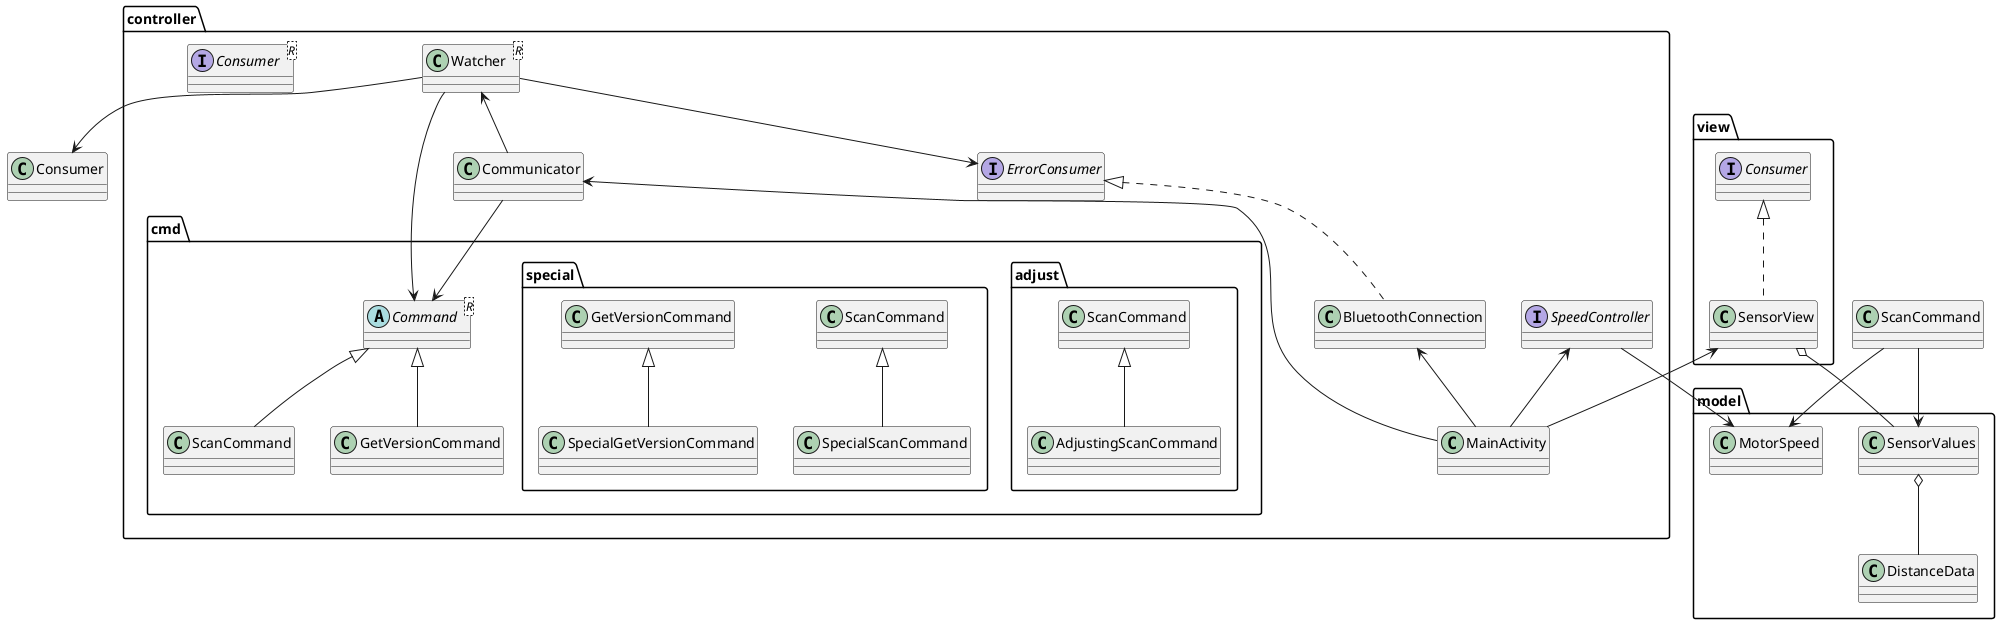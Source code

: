@startuml



package controller {
	class MainActivity
	class BluetoothConnection implements ErrorConsumer
	class Communicator
	class Watcher<R>
	interface SpeedController
	interface Consumer<R>
	interface ErrorConsumer
	package cmd {
		abstract class Command<R>
		class ScanCommand extends Command
		class GetVersionCommand extends Command
		package adjust {
			class AdjustingScanCommand extends ScanCommand
		}
		package special {
			class SpecialScanCommand extends ScanCommand
			class SpecialGetVersionCommand extends GetVersionCommand
		}
	}
}

package model {
	class DistanceData
	class MotorSpeed
	class SensorValues
}

package view {
	class SensorView implements Consumer
}

SpeedController <-- MainActivity
BluetoothConnection <-- MainActivity
SensorView <-- MainActivity
Communicator <-- MainActivity
Communicator --> Command
Watcher <-- Communicator
Watcher --> Consumer
Watcher --> ErrorConsumer
Watcher --> Command

SensorValues o-- DistanceData

SensorView o-- SensorValues
ScanCommand --> SensorValues
ScanCommand --> MotorSpeed
SpeedController --> MotorSpeed


@enduml